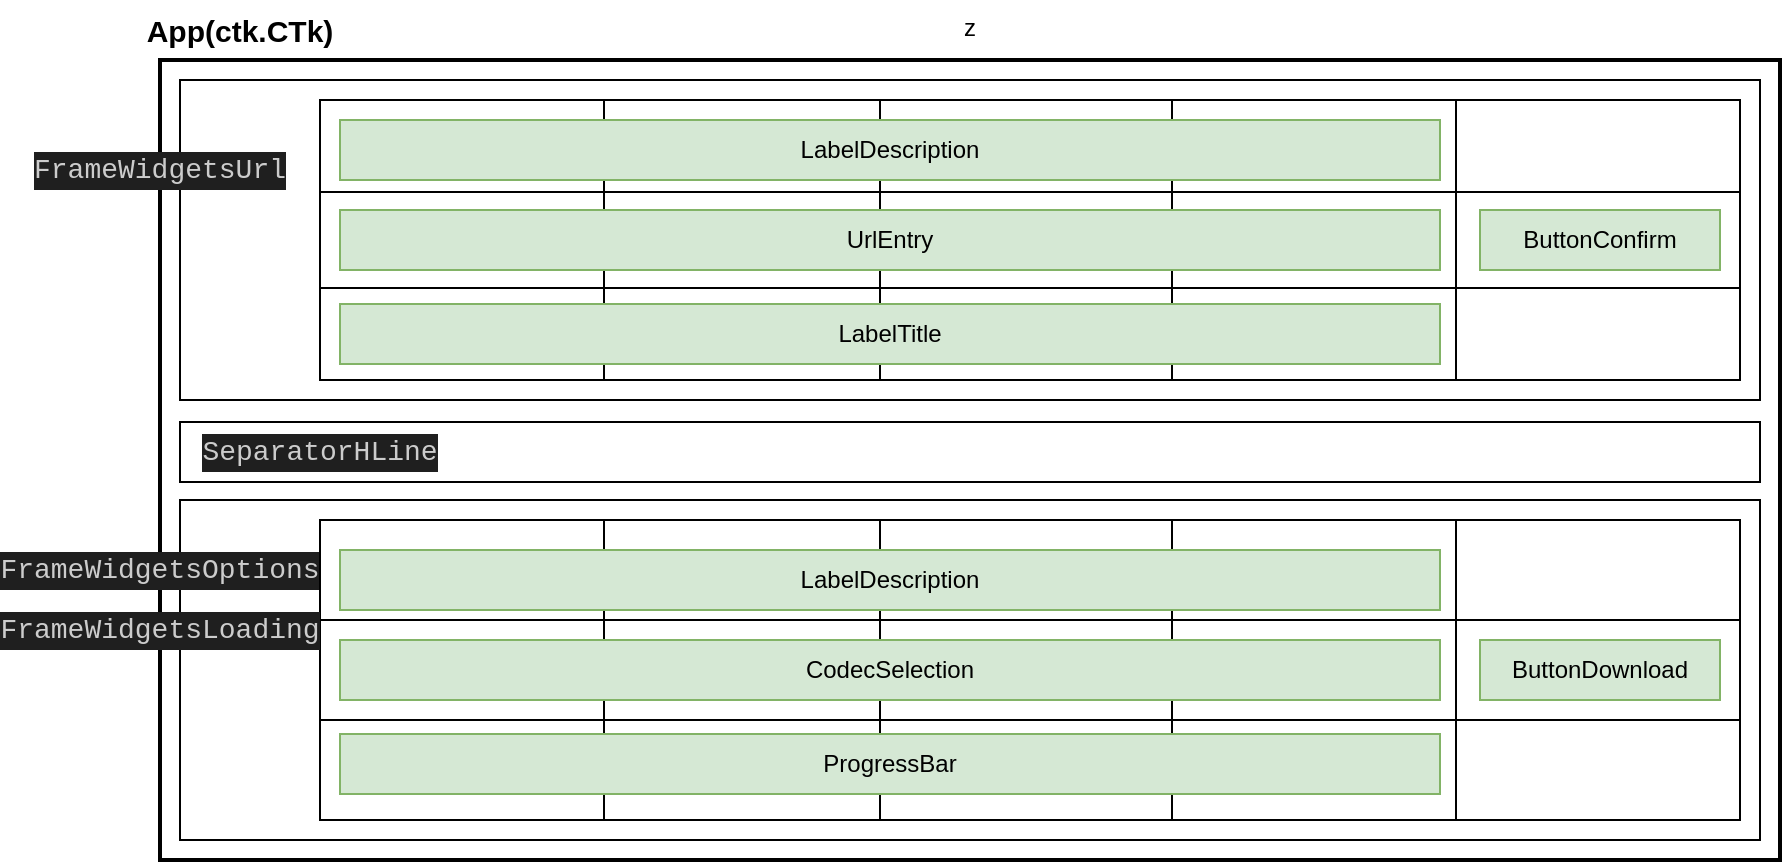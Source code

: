 <mxfile version="21.7.1" type="github">
  <diagram name="Page-1" id="c9db0220-8083-56f3-ca83-edcdcd058819">
    <mxGraphModel dx="2158" dy="1150" grid="1" gridSize="10" guides="1" tooltips="1" connect="1" arrows="1" fold="1" page="1" pageScale="1.5" pageWidth="826" pageHeight="1169" background="#ffffff" math="0" shadow="0">
      <root>
        <mxCell id="0" style=";html=1;" />
        <mxCell id="1" style=";html=1;" parent="0" />
        <mxCell id="dUX9iCNAQKfr8uLh1qFC-8" value="z" style="group" parent="1" vertex="1" connectable="0">
          <mxGeometry x="160" y="520" width="810" height="430" as="geometry" />
        </mxCell>
        <mxCell id="dUX9iCNAQKfr8uLh1qFC-6" value="" style="rounded=0;whiteSpace=wrap;html=1;strokeWidth=2;" parent="dUX9iCNAQKfr8uLh1qFC-8" vertex="1">
          <mxGeometry y="30" width="810" height="400" as="geometry" />
        </mxCell>
        <mxCell id="dUX9iCNAQKfr8uLh1qFC-7" value="&lt;b&gt;&lt;font style=&quot;font-size: 15px;&quot;&gt;App(ctk.CTk)&lt;/font&gt;&lt;/b&gt;" style="text;html=1;strokeColor=none;fillColor=none;align=center;verticalAlign=middle;whiteSpace=wrap;rounded=0;" parent="dUX9iCNAQKfr8uLh1qFC-8" vertex="1">
          <mxGeometry x="10" width="60" height="30" as="geometry" />
        </mxCell>
        <mxCell id="dUX9iCNAQKfr8uLh1qFC-9" value="" style="rounded=0;whiteSpace=wrap;html=1;" parent="dUX9iCNAQKfr8uLh1qFC-8" vertex="1">
          <mxGeometry x="10" y="40" width="790" height="160" as="geometry" />
        </mxCell>
        <mxCell id="dUX9iCNAQKfr8uLh1qFC-10" value="" style="rounded=0;whiteSpace=wrap;html=1;" parent="dUX9iCNAQKfr8uLh1qFC-8" vertex="1">
          <mxGeometry x="10" y="250" width="790" height="170" as="geometry" />
        </mxCell>
        <mxCell id="dUX9iCNAQKfr8uLh1qFC-11" value="" style="rounded=0;whiteSpace=wrap;html=1;" parent="dUX9iCNAQKfr8uLh1qFC-8" vertex="1">
          <mxGeometry x="10" y="211" width="790" height="30" as="geometry" />
        </mxCell>
        <mxCell id="dUX9iCNAQKfr8uLh1qFC-17" value="&lt;div style=&quot;color: rgb(204, 204, 204); background-color: rgb(31, 31, 31); font-family: Consolas, &amp;quot;Courier New&amp;quot;, monospace; font-size: 14px; line-height: 19px;&quot;&gt;SeparatorHLine&lt;/div&gt;" style="text;html=1;strokeColor=none;fillColor=none;align=center;verticalAlign=middle;whiteSpace=wrap;rounded=0;" parent="dUX9iCNAQKfr8uLh1qFC-8" vertex="1">
          <mxGeometry x="50" y="211" width="60" height="30" as="geometry" />
        </mxCell>
        <mxCell id="dUX9iCNAQKfr8uLh1qFC-14" value="&lt;div style=&quot;color: rgb(204, 204, 204); background-color: rgb(31, 31, 31); font-family: Consolas, &amp;quot;Courier New&amp;quot;, monospace; font-size: 14px; line-height: 19px;&quot;&gt;FrameWidgetsOptions&lt;/div&gt;" style="text;html=1;strokeColor=none;fillColor=none;align=center;verticalAlign=middle;whiteSpace=wrap;rounded=0;" parent="dUX9iCNAQKfr8uLh1qFC-8" vertex="1">
          <mxGeometry x="-30" y="270" width="60" height="30" as="geometry" />
        </mxCell>
        <mxCell id="43-Mm4kw1bBRSbH__veM-86" value="" style="shape=table;startSize=0;container=1;collapsible=0;childLayout=tableLayout;" vertex="1" parent="dUX9iCNAQKfr8uLh1qFC-8">
          <mxGeometry x="80" y="50" width="710" height="140" as="geometry" />
        </mxCell>
        <mxCell id="43-Mm4kw1bBRSbH__veM-87" value="" style="shape=tableRow;horizontal=0;startSize=0;swimlaneHead=0;swimlaneBody=0;strokeColor=inherit;top=0;left=0;bottom=0;right=0;collapsible=0;dropTarget=0;fillColor=none;points=[[0,0.5],[1,0.5]];portConstraint=eastwest;" vertex="1" parent="43-Mm4kw1bBRSbH__veM-86">
          <mxGeometry width="710" height="46" as="geometry" />
        </mxCell>
        <mxCell id="43-Mm4kw1bBRSbH__veM-88" value="" style="shape=partialRectangle;html=1;whiteSpace=wrap;connectable=0;strokeColor=inherit;overflow=hidden;fillColor=none;top=0;left=0;bottom=0;right=0;pointerEvents=1;" vertex="1" parent="43-Mm4kw1bBRSbH__veM-87">
          <mxGeometry width="142" height="46" as="geometry">
            <mxRectangle width="142" height="46" as="alternateBounds" />
          </mxGeometry>
        </mxCell>
        <mxCell id="43-Mm4kw1bBRSbH__veM-89" value="" style="shape=partialRectangle;html=1;whiteSpace=wrap;connectable=0;strokeColor=inherit;overflow=hidden;fillColor=none;top=0;left=0;bottom=0;right=0;pointerEvents=1;" vertex="1" parent="43-Mm4kw1bBRSbH__veM-87">
          <mxGeometry x="142" width="138" height="46" as="geometry">
            <mxRectangle width="138" height="46" as="alternateBounds" />
          </mxGeometry>
        </mxCell>
        <mxCell id="43-Mm4kw1bBRSbH__veM-90" value="" style="shape=partialRectangle;html=1;whiteSpace=wrap;connectable=0;strokeColor=inherit;overflow=hidden;fillColor=none;top=0;left=0;bottom=0;right=0;pointerEvents=1;" vertex="1" parent="43-Mm4kw1bBRSbH__veM-87">
          <mxGeometry x="280" width="146" height="46" as="geometry">
            <mxRectangle width="146" height="46" as="alternateBounds" />
          </mxGeometry>
        </mxCell>
        <mxCell id="43-Mm4kw1bBRSbH__veM-91" value="" style="shape=partialRectangle;html=1;whiteSpace=wrap;connectable=0;strokeColor=inherit;overflow=hidden;fillColor=none;top=0;left=0;bottom=0;right=0;pointerEvents=1;" vertex="1" parent="43-Mm4kw1bBRSbH__veM-87">
          <mxGeometry x="426" width="142" height="46" as="geometry">
            <mxRectangle width="142" height="46" as="alternateBounds" />
          </mxGeometry>
        </mxCell>
        <mxCell id="43-Mm4kw1bBRSbH__veM-92" value="" style="shape=partialRectangle;html=1;whiteSpace=wrap;connectable=0;strokeColor=inherit;overflow=hidden;fillColor=none;top=0;left=0;bottom=0;right=0;pointerEvents=1;" vertex="1" parent="43-Mm4kw1bBRSbH__veM-87">
          <mxGeometry x="568" width="142" height="46" as="geometry">
            <mxRectangle width="142" height="46" as="alternateBounds" />
          </mxGeometry>
        </mxCell>
        <mxCell id="43-Mm4kw1bBRSbH__veM-93" value="" style="shape=tableRow;horizontal=0;startSize=0;swimlaneHead=0;swimlaneBody=0;strokeColor=inherit;top=0;left=0;bottom=0;right=0;collapsible=0;dropTarget=0;fillColor=none;points=[[0,0.5],[1,0.5]];portConstraint=eastwest;" vertex="1" parent="43-Mm4kw1bBRSbH__veM-86">
          <mxGeometry y="46" width="710" height="48" as="geometry" />
        </mxCell>
        <mxCell id="43-Mm4kw1bBRSbH__veM-94" value="" style="shape=partialRectangle;html=1;whiteSpace=wrap;connectable=0;strokeColor=inherit;overflow=hidden;fillColor=none;top=0;left=0;bottom=0;right=0;pointerEvents=1;" vertex="1" parent="43-Mm4kw1bBRSbH__veM-93">
          <mxGeometry width="142" height="48" as="geometry">
            <mxRectangle width="142" height="48" as="alternateBounds" />
          </mxGeometry>
        </mxCell>
        <mxCell id="43-Mm4kw1bBRSbH__veM-95" value="" style="shape=partialRectangle;html=1;whiteSpace=wrap;connectable=0;strokeColor=inherit;overflow=hidden;fillColor=none;top=0;left=0;bottom=0;right=0;pointerEvents=1;" vertex="1" parent="43-Mm4kw1bBRSbH__veM-93">
          <mxGeometry x="142" width="138" height="48" as="geometry">
            <mxRectangle width="138" height="48" as="alternateBounds" />
          </mxGeometry>
        </mxCell>
        <mxCell id="43-Mm4kw1bBRSbH__veM-96" value="" style="shape=partialRectangle;html=1;whiteSpace=wrap;connectable=0;strokeColor=inherit;overflow=hidden;fillColor=none;top=0;left=0;bottom=0;right=0;pointerEvents=1;" vertex="1" parent="43-Mm4kw1bBRSbH__veM-93">
          <mxGeometry x="280" width="146" height="48" as="geometry">
            <mxRectangle width="146" height="48" as="alternateBounds" />
          </mxGeometry>
        </mxCell>
        <mxCell id="43-Mm4kw1bBRSbH__veM-97" value="" style="shape=partialRectangle;html=1;whiteSpace=wrap;connectable=0;strokeColor=inherit;overflow=hidden;fillColor=none;top=0;left=0;bottom=0;right=0;pointerEvents=1;" vertex="1" parent="43-Mm4kw1bBRSbH__veM-93">
          <mxGeometry x="426" width="142" height="48" as="geometry">
            <mxRectangle width="142" height="48" as="alternateBounds" />
          </mxGeometry>
        </mxCell>
        <mxCell id="43-Mm4kw1bBRSbH__veM-98" value="" style="shape=partialRectangle;html=1;whiteSpace=wrap;connectable=0;strokeColor=inherit;overflow=hidden;fillColor=none;top=0;left=0;bottom=0;right=0;pointerEvents=1;" vertex="1" parent="43-Mm4kw1bBRSbH__veM-93">
          <mxGeometry x="568" width="142" height="48" as="geometry">
            <mxRectangle width="142" height="48" as="alternateBounds" />
          </mxGeometry>
        </mxCell>
        <mxCell id="43-Mm4kw1bBRSbH__veM-99" value="" style="shape=tableRow;horizontal=0;startSize=0;swimlaneHead=0;swimlaneBody=0;strokeColor=inherit;top=0;left=0;bottom=0;right=0;collapsible=0;dropTarget=0;fillColor=none;points=[[0,0.5],[1,0.5]];portConstraint=eastwest;" vertex="1" parent="43-Mm4kw1bBRSbH__veM-86">
          <mxGeometry y="94" width="710" height="46" as="geometry" />
        </mxCell>
        <mxCell id="43-Mm4kw1bBRSbH__veM-100" value="" style="shape=partialRectangle;html=1;whiteSpace=wrap;connectable=0;strokeColor=inherit;overflow=hidden;fillColor=none;top=0;left=0;bottom=0;right=0;pointerEvents=1;" vertex="1" parent="43-Mm4kw1bBRSbH__veM-99">
          <mxGeometry width="142" height="46" as="geometry">
            <mxRectangle width="142" height="46" as="alternateBounds" />
          </mxGeometry>
        </mxCell>
        <mxCell id="43-Mm4kw1bBRSbH__veM-101" value="" style="shape=partialRectangle;html=1;whiteSpace=wrap;connectable=0;strokeColor=inherit;overflow=hidden;fillColor=none;top=0;left=0;bottom=0;right=0;pointerEvents=1;" vertex="1" parent="43-Mm4kw1bBRSbH__veM-99">
          <mxGeometry x="142" width="138" height="46" as="geometry">
            <mxRectangle width="138" height="46" as="alternateBounds" />
          </mxGeometry>
        </mxCell>
        <mxCell id="43-Mm4kw1bBRSbH__veM-102" value="" style="shape=partialRectangle;html=1;whiteSpace=wrap;connectable=0;strokeColor=inherit;overflow=hidden;fillColor=none;top=0;left=0;bottom=0;right=0;pointerEvents=1;" vertex="1" parent="43-Mm4kw1bBRSbH__veM-99">
          <mxGeometry x="280" width="146" height="46" as="geometry">
            <mxRectangle width="146" height="46" as="alternateBounds" />
          </mxGeometry>
        </mxCell>
        <mxCell id="43-Mm4kw1bBRSbH__veM-103" value="" style="shape=partialRectangle;html=1;whiteSpace=wrap;connectable=0;strokeColor=inherit;overflow=hidden;fillColor=none;top=0;left=0;bottom=0;right=0;pointerEvents=1;" vertex="1" parent="43-Mm4kw1bBRSbH__veM-99">
          <mxGeometry x="426" width="142" height="46" as="geometry">
            <mxRectangle width="142" height="46" as="alternateBounds" />
          </mxGeometry>
        </mxCell>
        <mxCell id="43-Mm4kw1bBRSbH__veM-104" value="" style="shape=partialRectangle;html=1;whiteSpace=wrap;connectable=0;strokeColor=inherit;overflow=hidden;fillColor=none;top=0;left=0;bottom=0;right=0;pointerEvents=1;" vertex="1" parent="43-Mm4kw1bBRSbH__veM-99">
          <mxGeometry x="568" width="142" height="46" as="geometry">
            <mxRectangle width="142" height="46" as="alternateBounds" />
          </mxGeometry>
        </mxCell>
        <mxCell id="43-Mm4kw1bBRSbH__veM-105" value="" style="shape=table;startSize=0;container=1;collapsible=0;childLayout=tableLayout;" vertex="1" parent="dUX9iCNAQKfr8uLh1qFC-8">
          <mxGeometry x="80" y="260" width="710" height="150" as="geometry" />
        </mxCell>
        <mxCell id="43-Mm4kw1bBRSbH__veM-106" value="" style="shape=tableRow;horizontal=0;startSize=0;swimlaneHead=0;swimlaneBody=0;strokeColor=inherit;top=0;left=0;bottom=0;right=0;collapsible=0;dropTarget=0;fillColor=none;points=[[0,0.5],[1,0.5]];portConstraint=eastwest;" vertex="1" parent="43-Mm4kw1bBRSbH__veM-105">
          <mxGeometry width="710" height="50" as="geometry" />
        </mxCell>
        <mxCell id="43-Mm4kw1bBRSbH__veM-107" value="" style="shape=partialRectangle;html=1;whiteSpace=wrap;connectable=0;strokeColor=inherit;overflow=hidden;fillColor=none;top=0;left=0;bottom=0;right=0;pointerEvents=1;" vertex="1" parent="43-Mm4kw1bBRSbH__veM-106">
          <mxGeometry width="142" height="50" as="geometry">
            <mxRectangle width="142" height="50" as="alternateBounds" />
          </mxGeometry>
        </mxCell>
        <mxCell id="43-Mm4kw1bBRSbH__veM-108" value="" style="shape=partialRectangle;html=1;whiteSpace=wrap;connectable=0;strokeColor=inherit;overflow=hidden;fillColor=none;top=0;left=0;bottom=0;right=0;pointerEvents=1;" vertex="1" parent="43-Mm4kw1bBRSbH__veM-106">
          <mxGeometry x="142" width="138" height="50" as="geometry">
            <mxRectangle width="138" height="50" as="alternateBounds" />
          </mxGeometry>
        </mxCell>
        <mxCell id="43-Mm4kw1bBRSbH__veM-109" value="" style="shape=partialRectangle;html=1;whiteSpace=wrap;connectable=0;strokeColor=inherit;overflow=hidden;fillColor=none;top=0;left=0;bottom=0;right=0;pointerEvents=1;" vertex="1" parent="43-Mm4kw1bBRSbH__veM-106">
          <mxGeometry x="280" width="146" height="50" as="geometry">
            <mxRectangle width="146" height="50" as="alternateBounds" />
          </mxGeometry>
        </mxCell>
        <mxCell id="43-Mm4kw1bBRSbH__veM-110" value="" style="shape=partialRectangle;html=1;whiteSpace=wrap;connectable=0;strokeColor=inherit;overflow=hidden;fillColor=none;top=0;left=0;bottom=0;right=0;pointerEvents=1;" vertex="1" parent="43-Mm4kw1bBRSbH__veM-106">
          <mxGeometry x="426" width="142" height="50" as="geometry">
            <mxRectangle width="142" height="50" as="alternateBounds" />
          </mxGeometry>
        </mxCell>
        <mxCell id="43-Mm4kw1bBRSbH__veM-111" value="" style="shape=partialRectangle;html=1;whiteSpace=wrap;connectable=0;strokeColor=inherit;overflow=hidden;fillColor=none;top=0;left=0;bottom=0;right=0;pointerEvents=1;" vertex="1" parent="43-Mm4kw1bBRSbH__veM-106">
          <mxGeometry x="568" width="142" height="50" as="geometry">
            <mxRectangle width="142" height="50" as="alternateBounds" />
          </mxGeometry>
        </mxCell>
        <mxCell id="43-Mm4kw1bBRSbH__veM-112" value="" style="shape=tableRow;horizontal=0;startSize=0;swimlaneHead=0;swimlaneBody=0;strokeColor=inherit;top=0;left=0;bottom=0;right=0;collapsible=0;dropTarget=0;fillColor=none;points=[[0,0.5],[1,0.5]];portConstraint=eastwest;" vertex="1" parent="43-Mm4kw1bBRSbH__veM-105">
          <mxGeometry y="50" width="710" height="50" as="geometry" />
        </mxCell>
        <mxCell id="43-Mm4kw1bBRSbH__veM-113" value="" style="shape=partialRectangle;html=1;whiteSpace=wrap;connectable=0;strokeColor=inherit;overflow=hidden;fillColor=none;top=0;left=0;bottom=0;right=0;pointerEvents=1;" vertex="1" parent="43-Mm4kw1bBRSbH__veM-112">
          <mxGeometry width="142" height="50" as="geometry">
            <mxRectangle width="142" height="50" as="alternateBounds" />
          </mxGeometry>
        </mxCell>
        <mxCell id="43-Mm4kw1bBRSbH__veM-114" value="" style="shape=partialRectangle;html=1;whiteSpace=wrap;connectable=0;strokeColor=inherit;overflow=hidden;fillColor=none;top=0;left=0;bottom=0;right=0;pointerEvents=1;" vertex="1" parent="43-Mm4kw1bBRSbH__veM-112">
          <mxGeometry x="142" width="138" height="50" as="geometry">
            <mxRectangle width="138" height="50" as="alternateBounds" />
          </mxGeometry>
        </mxCell>
        <mxCell id="43-Mm4kw1bBRSbH__veM-115" value="" style="shape=partialRectangle;html=1;whiteSpace=wrap;connectable=0;strokeColor=inherit;overflow=hidden;fillColor=none;top=0;left=0;bottom=0;right=0;pointerEvents=1;" vertex="1" parent="43-Mm4kw1bBRSbH__veM-112">
          <mxGeometry x="280" width="146" height="50" as="geometry">
            <mxRectangle width="146" height="50" as="alternateBounds" />
          </mxGeometry>
        </mxCell>
        <mxCell id="43-Mm4kw1bBRSbH__veM-116" value="" style="shape=partialRectangle;html=1;whiteSpace=wrap;connectable=0;strokeColor=inherit;overflow=hidden;fillColor=none;top=0;left=0;bottom=0;right=0;pointerEvents=1;" vertex="1" parent="43-Mm4kw1bBRSbH__veM-112">
          <mxGeometry x="426" width="142" height="50" as="geometry">
            <mxRectangle width="142" height="50" as="alternateBounds" />
          </mxGeometry>
        </mxCell>
        <mxCell id="43-Mm4kw1bBRSbH__veM-117" value="" style="shape=partialRectangle;html=1;whiteSpace=wrap;connectable=0;strokeColor=inherit;overflow=hidden;fillColor=none;top=0;left=0;bottom=0;right=0;pointerEvents=1;" vertex="1" parent="43-Mm4kw1bBRSbH__veM-112">
          <mxGeometry x="568" width="142" height="50" as="geometry">
            <mxRectangle width="142" height="50" as="alternateBounds" />
          </mxGeometry>
        </mxCell>
        <mxCell id="43-Mm4kw1bBRSbH__veM-118" value="" style="shape=tableRow;horizontal=0;startSize=0;swimlaneHead=0;swimlaneBody=0;strokeColor=inherit;top=0;left=0;bottom=0;right=0;collapsible=0;dropTarget=0;fillColor=none;points=[[0,0.5],[1,0.5]];portConstraint=eastwest;" vertex="1" parent="43-Mm4kw1bBRSbH__veM-105">
          <mxGeometry y="100" width="710" height="50" as="geometry" />
        </mxCell>
        <mxCell id="43-Mm4kw1bBRSbH__veM-119" value="" style="shape=partialRectangle;html=1;whiteSpace=wrap;connectable=0;strokeColor=inherit;overflow=hidden;fillColor=none;top=0;left=0;bottom=0;right=0;pointerEvents=1;" vertex="1" parent="43-Mm4kw1bBRSbH__veM-118">
          <mxGeometry width="142" height="50" as="geometry">
            <mxRectangle width="142" height="50" as="alternateBounds" />
          </mxGeometry>
        </mxCell>
        <mxCell id="43-Mm4kw1bBRSbH__veM-120" value="" style="shape=partialRectangle;html=1;whiteSpace=wrap;connectable=0;strokeColor=inherit;overflow=hidden;fillColor=none;top=0;left=0;bottom=0;right=0;pointerEvents=1;" vertex="1" parent="43-Mm4kw1bBRSbH__veM-118">
          <mxGeometry x="142" width="138" height="50" as="geometry">
            <mxRectangle width="138" height="50" as="alternateBounds" />
          </mxGeometry>
        </mxCell>
        <mxCell id="43-Mm4kw1bBRSbH__veM-121" value="" style="shape=partialRectangle;html=1;whiteSpace=wrap;connectable=0;strokeColor=inherit;overflow=hidden;fillColor=none;top=0;left=0;bottom=0;right=0;pointerEvents=1;" vertex="1" parent="43-Mm4kw1bBRSbH__veM-118">
          <mxGeometry x="280" width="146" height="50" as="geometry">
            <mxRectangle width="146" height="50" as="alternateBounds" />
          </mxGeometry>
        </mxCell>
        <mxCell id="43-Mm4kw1bBRSbH__veM-122" value="" style="shape=partialRectangle;html=1;whiteSpace=wrap;connectable=0;strokeColor=inherit;overflow=hidden;fillColor=none;top=0;left=0;bottom=0;right=0;pointerEvents=1;" vertex="1" parent="43-Mm4kw1bBRSbH__veM-118">
          <mxGeometry x="426" width="142" height="50" as="geometry">
            <mxRectangle width="142" height="50" as="alternateBounds" />
          </mxGeometry>
        </mxCell>
        <mxCell id="43-Mm4kw1bBRSbH__veM-123" value="" style="shape=partialRectangle;html=1;whiteSpace=wrap;connectable=0;strokeColor=inherit;overflow=hidden;fillColor=none;top=0;left=0;bottom=0;right=0;pointerEvents=1;" vertex="1" parent="43-Mm4kw1bBRSbH__veM-118">
          <mxGeometry x="568" width="142" height="50" as="geometry">
            <mxRectangle width="142" height="50" as="alternateBounds" />
          </mxGeometry>
        </mxCell>
        <mxCell id="43-Mm4kw1bBRSbH__veM-124" value="LabelDescription" style="text;html=1;strokeColor=#82b366;fillColor=#d5e8d4;align=center;verticalAlign=middle;whiteSpace=wrap;rounded=0;" vertex="1" parent="dUX9iCNAQKfr8uLh1qFC-8">
          <mxGeometry x="90" y="60" width="550" height="30" as="geometry" />
        </mxCell>
        <mxCell id="43-Mm4kw1bBRSbH__veM-125" value="UrlEntry" style="text;html=1;strokeColor=#82b366;fillColor=#d5e8d4;align=center;verticalAlign=middle;whiteSpace=wrap;rounded=0;" vertex="1" parent="dUX9iCNAQKfr8uLh1qFC-8">
          <mxGeometry x="90" y="105" width="550" height="30" as="geometry" />
        </mxCell>
        <mxCell id="43-Mm4kw1bBRSbH__veM-126" value="LabelTitle" style="text;html=1;strokeColor=#82b366;fillColor=#d5e8d4;align=center;verticalAlign=middle;whiteSpace=wrap;rounded=0;" vertex="1" parent="dUX9iCNAQKfr8uLh1qFC-8">
          <mxGeometry x="90" y="152" width="550" height="30" as="geometry" />
        </mxCell>
        <mxCell id="43-Mm4kw1bBRSbH__veM-127" value="ButtonConfirm" style="text;html=1;strokeColor=#82b366;fillColor=#d5e8d4;align=center;verticalAlign=middle;whiteSpace=wrap;rounded=0;" vertex="1" parent="dUX9iCNAQKfr8uLh1qFC-8">
          <mxGeometry x="660" y="105" width="120" height="30" as="geometry" />
        </mxCell>
        <mxCell id="43-Mm4kw1bBRSbH__veM-128" value="LabelDescription" style="text;html=1;strokeColor=#82b366;fillColor=#d5e8d4;align=center;verticalAlign=middle;whiteSpace=wrap;rounded=0;" vertex="1" parent="dUX9iCNAQKfr8uLh1qFC-8">
          <mxGeometry x="90" y="275" width="550" height="30" as="geometry" />
        </mxCell>
        <mxCell id="43-Mm4kw1bBRSbH__veM-129" value="CodecSelection" style="text;html=1;strokeColor=#82b366;fillColor=#d5e8d4;align=center;verticalAlign=middle;whiteSpace=wrap;rounded=0;" vertex="1" parent="dUX9iCNAQKfr8uLh1qFC-8">
          <mxGeometry x="90" y="320" width="550" height="30" as="geometry" />
        </mxCell>
        <mxCell id="43-Mm4kw1bBRSbH__veM-130" value="ProgressBar" style="text;html=1;strokeColor=#82b366;fillColor=#d5e8d4;align=center;verticalAlign=middle;whiteSpace=wrap;rounded=0;" vertex="1" parent="dUX9iCNAQKfr8uLh1qFC-8">
          <mxGeometry x="90" y="367" width="550" height="30" as="geometry" />
        </mxCell>
        <mxCell id="43-Mm4kw1bBRSbH__veM-131" value="ButtonDownload" style="text;html=1;strokeColor=#82b366;fillColor=#d5e8d4;align=center;verticalAlign=middle;whiteSpace=wrap;rounded=0;" vertex="1" parent="dUX9iCNAQKfr8uLh1qFC-8">
          <mxGeometry x="660" y="320" width="120" height="30" as="geometry" />
        </mxCell>
        <mxCell id="dUX9iCNAQKfr8uLh1qFC-12" value="&lt;div style=&quot;color: rgb(204, 204, 204); background-color: rgb(31, 31, 31); font-family: Consolas, &amp;quot;Courier New&amp;quot;, monospace; font-size: 14px; line-height: 19px;&quot;&gt;FrameWidgetsUrl&lt;/div&gt;" style="text;html=1;strokeColor=none;fillColor=none;align=center;verticalAlign=middle;whiteSpace=wrap;rounded=0;" parent="dUX9iCNAQKfr8uLh1qFC-8" vertex="1">
          <mxGeometry x="-30" y="70" width="60" height="30" as="geometry" />
        </mxCell>
        <mxCell id="dUX9iCNAQKfr8uLh1qFC-13" value="&lt;div style=&quot;color: rgb(204, 204, 204); background-color: rgb(31, 31, 31); font-family: Consolas, &amp;quot;Courier New&amp;quot;, monospace; font-size: 14px; line-height: 19px;&quot;&gt;FrameWidgetsLoading&lt;/div&gt;" style="text;html=1;strokeColor=none;fillColor=none;align=center;verticalAlign=middle;whiteSpace=wrap;rounded=0;" parent="1" vertex="1">
          <mxGeometry x="130" y="820" width="60" height="30" as="geometry" />
        </mxCell>
      </root>
    </mxGraphModel>
  </diagram>
</mxfile>
